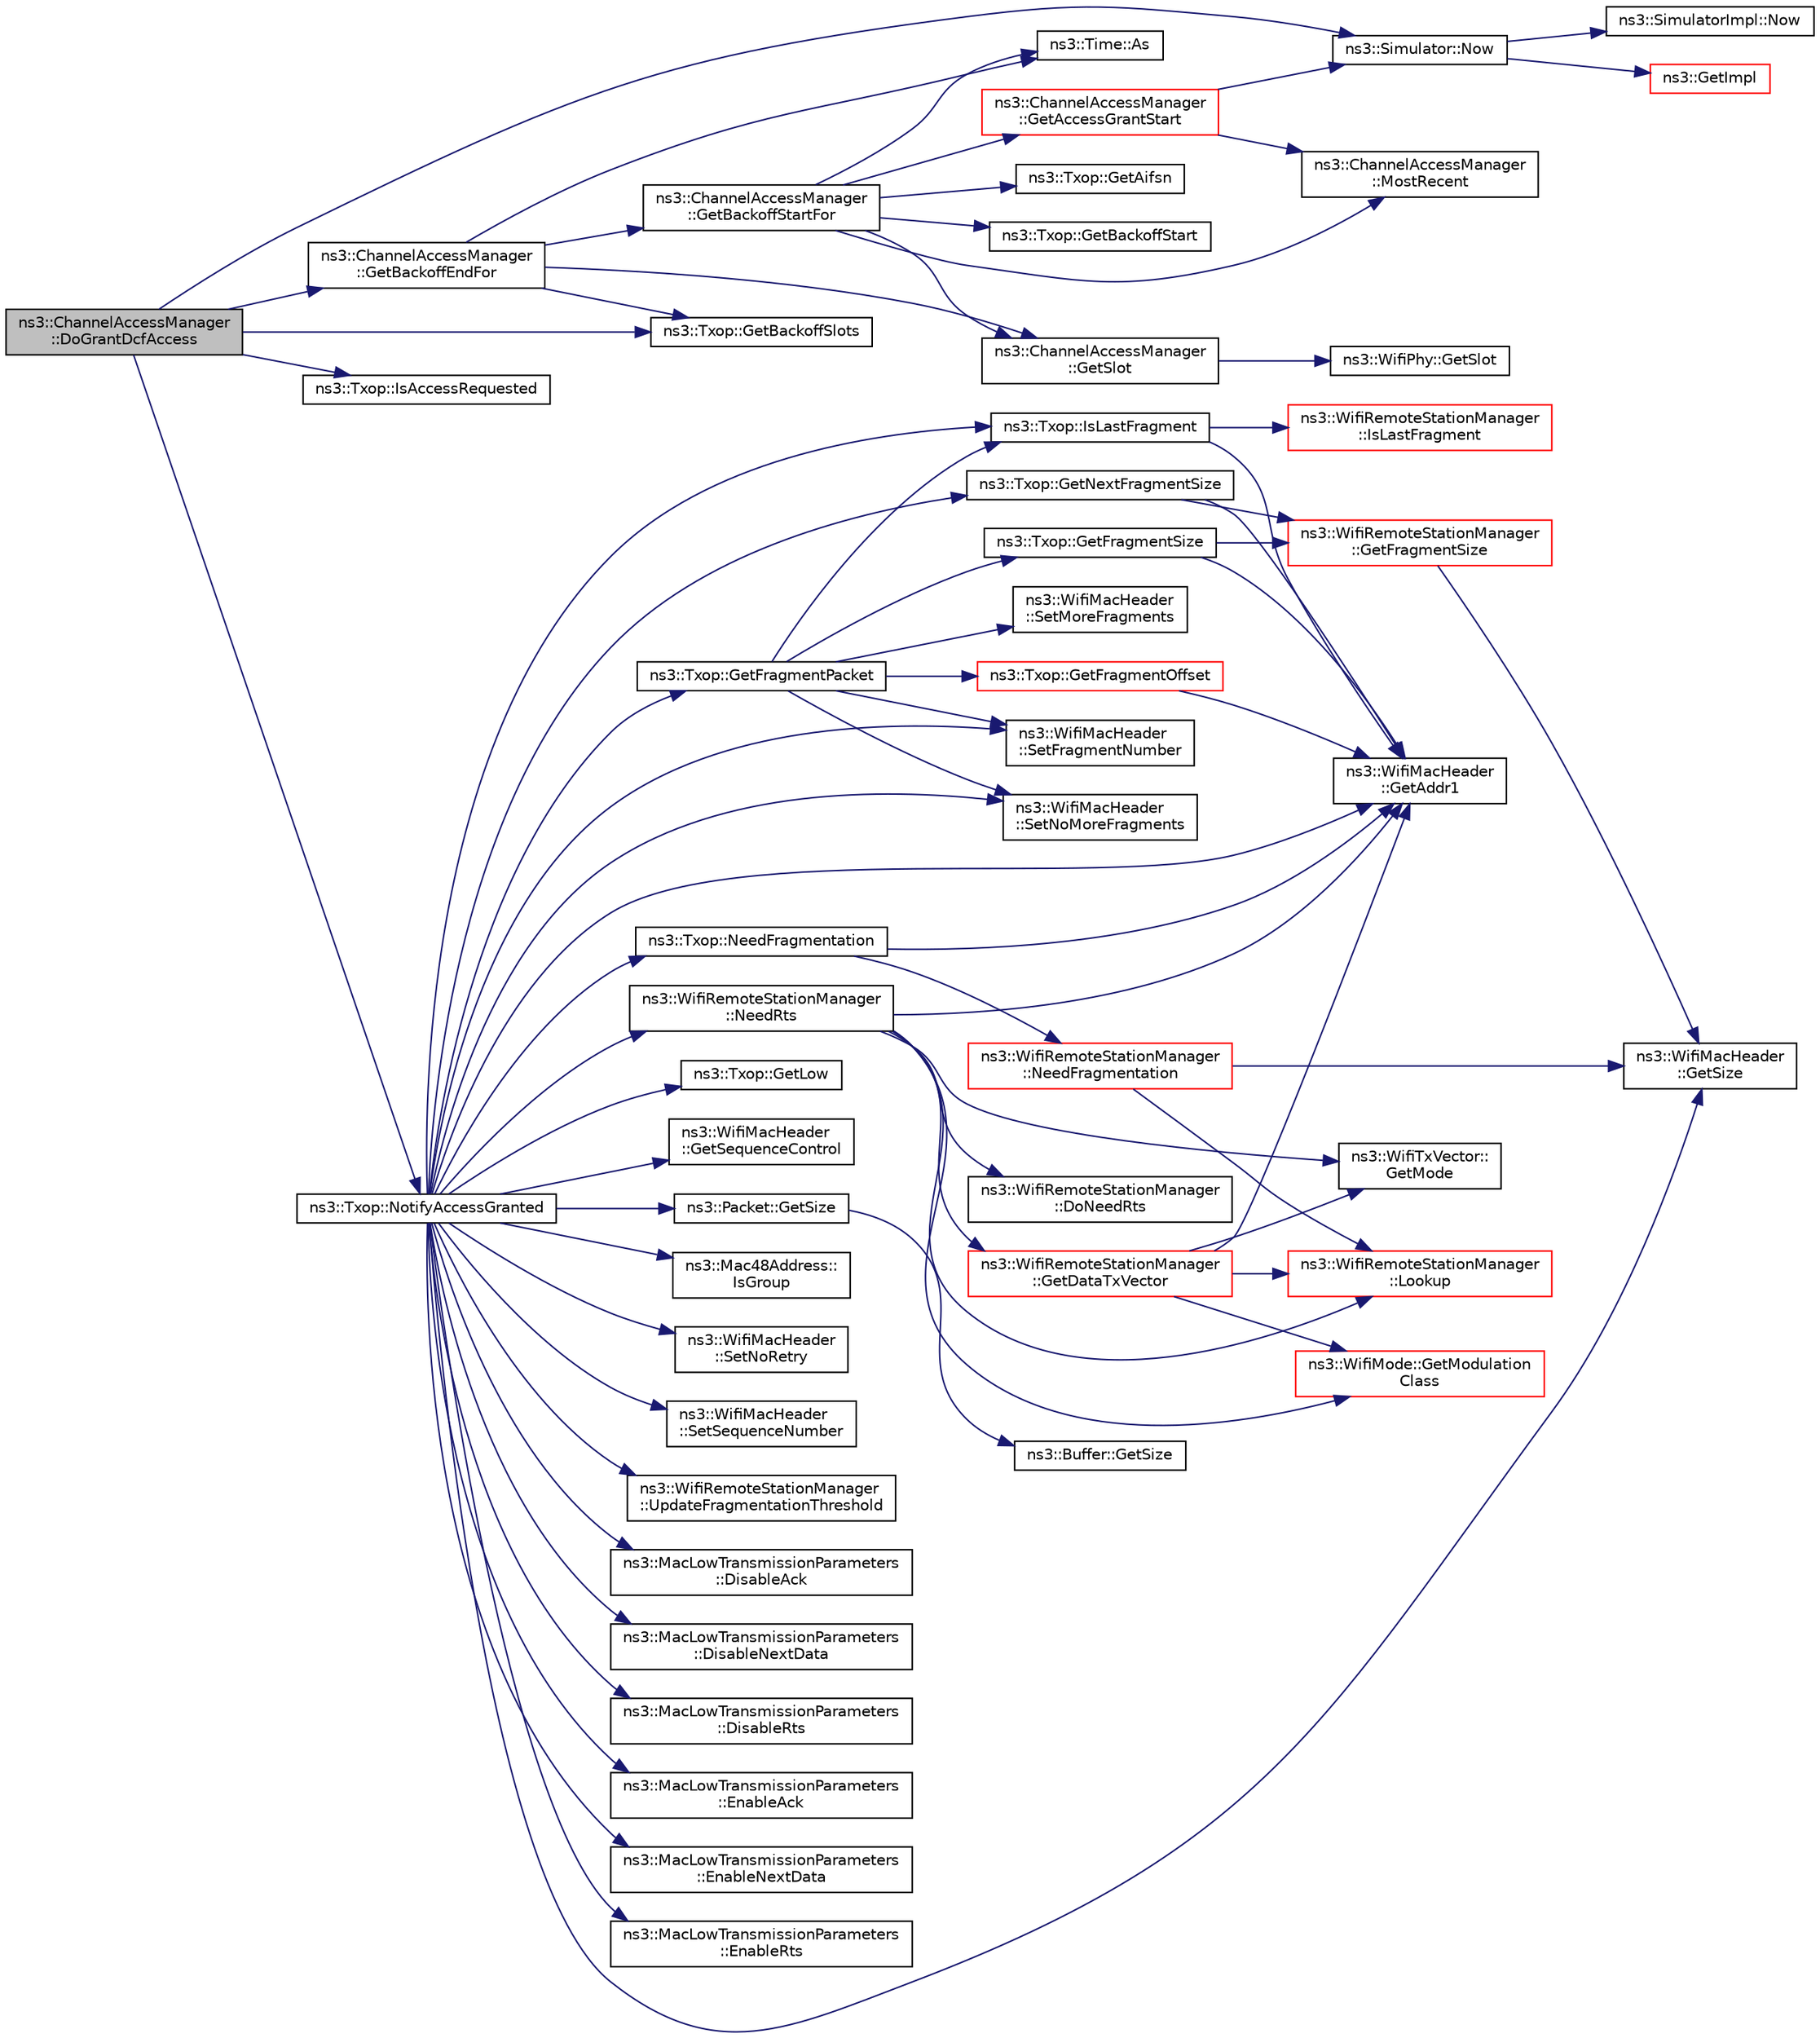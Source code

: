 digraph "ns3::ChannelAccessManager::DoGrantDcfAccess"
{
 // LATEX_PDF_SIZE
  edge [fontname="Helvetica",fontsize="10",labelfontname="Helvetica",labelfontsize="10"];
  node [fontname="Helvetica",fontsize="10",shape=record];
  rankdir="LR";
  Node1 [label="ns3::ChannelAccessManager\l::DoGrantDcfAccess",height=0.2,width=0.4,color="black", fillcolor="grey75", style="filled", fontcolor="black",tooltip="Grant access to Txop using DCF/EDCF contention rules."];
  Node1 -> Node2 [color="midnightblue",fontsize="10",style="solid",fontname="Helvetica"];
  Node2 [label="ns3::ChannelAccessManager\l::GetBackoffEndFor",height=0.2,width=0.4,color="black", fillcolor="white", style="filled",URL="$classns3_1_1_channel_access_manager.html#a1e38ecb70f2cbab09955d359fe642695",tooltip="Return the time when the backoff procedure ended (or will ended) for the given Txop."];
  Node2 -> Node3 [color="midnightblue",fontsize="10",style="solid",fontname="Helvetica"];
  Node3 [label="ns3::Time::As",height=0.2,width=0.4,color="black", fillcolor="white", style="filled",URL="$classns3_1_1_time.html#ad5198e31c2512226ca0e58b31fad7fd0",tooltip="Attach a unit to a Time, to facilitate output in a specific unit."];
  Node2 -> Node4 [color="midnightblue",fontsize="10",style="solid",fontname="Helvetica"];
  Node4 [label="ns3::Txop::GetBackoffSlots",height=0.2,width=0.4,color="black", fillcolor="white", style="filled",URL="$classns3_1_1_txop.html#adbf1c8e98b66df88c983bdfb61d77bab",tooltip="Return the current number of backoff slots."];
  Node2 -> Node5 [color="midnightblue",fontsize="10",style="solid",fontname="Helvetica"];
  Node5 [label="ns3::ChannelAccessManager\l::GetBackoffStartFor",height=0.2,width=0.4,color="black", fillcolor="white", style="filled",URL="$classns3_1_1_channel_access_manager.html#ae0a0f234530510cafd165d338fe21a53",tooltip="Return the time when the backoff procedure started for the given Txop."];
  Node5 -> Node3 [color="midnightblue",fontsize="10",style="solid",fontname="Helvetica"];
  Node5 -> Node6 [color="midnightblue",fontsize="10",style="solid",fontname="Helvetica"];
  Node6 [label="ns3::ChannelAccessManager\l::GetAccessGrantStart",height=0.2,width=0.4,color="red", fillcolor="white", style="filled",URL="$classns3_1_1_channel_access_manager.html#ad740b71c85f10fe714dcd94b621f9ae8",tooltip="Access will never be granted to the medium before the time returned by this method."];
  Node6 -> Node11 [color="midnightblue",fontsize="10",style="solid",fontname="Helvetica"];
  Node11 [label="ns3::ChannelAccessManager\l::MostRecent",height=0.2,width=0.4,color="black", fillcolor="white", style="filled",URL="$classns3_1_1_channel_access_manager.html#a0a12fc1acfbb7cf33a6304dbf53461d5",tooltip="Return the most recent time."];
  Node6 -> Node12 [color="midnightblue",fontsize="10",style="solid",fontname="Helvetica"];
  Node12 [label="ns3::Simulator::Now",height=0.2,width=0.4,color="black", fillcolor="white", style="filled",URL="$classns3_1_1_simulator.html#ac3178fa975b419f7875e7105be122800",tooltip="Return the current simulation virtual time."];
  Node12 -> Node13 [color="midnightblue",fontsize="10",style="solid",fontname="Helvetica"];
  Node13 [label="ns3::GetImpl",height=0.2,width=0.4,color="red", fillcolor="white", style="filled",URL="$group__simulator.html#ga42eb4eddad41528d4d99794a3dae3fd0",tooltip="Get the SimulatorImpl singleton."];
  Node12 -> Node61 [color="midnightblue",fontsize="10",style="solid",fontname="Helvetica"];
  Node61 [label="ns3::SimulatorImpl::Now",height=0.2,width=0.4,color="black", fillcolor="white", style="filled",URL="$classns3_1_1_simulator_impl.html#aa516c50060846adc6fd316e83ef0797c",tooltip="Return the current simulation virtual time."];
  Node5 -> Node62 [color="midnightblue",fontsize="10",style="solid",fontname="Helvetica"];
  Node62 [label="ns3::Txop::GetAifsn",height=0.2,width=0.4,color="black", fillcolor="white", style="filled",URL="$classns3_1_1_txop.html#af15b04ad0c613024ed1f98d0eaca2cd8",tooltip="Return the number of slots that make up an AIFS."];
  Node5 -> Node63 [color="midnightblue",fontsize="10",style="solid",fontname="Helvetica"];
  Node63 [label="ns3::Txop::GetBackoffStart",height=0.2,width=0.4,color="black", fillcolor="white", style="filled",URL="$classns3_1_1_txop.html#ac32c32cad805e04543a03cbefb3315e9",tooltip="Return the time when the backoff procedure started."];
  Node5 -> Node64 [color="midnightblue",fontsize="10",style="solid",fontname="Helvetica"];
  Node64 [label="ns3::ChannelAccessManager\l::GetSlot",height=0.2,width=0.4,color="black", fillcolor="white", style="filled",URL="$classns3_1_1_channel_access_manager.html#aa8c4231cb0442e2467e03076f3b1ffbd",tooltip="Return the slot duration for this PHY."];
  Node64 -> Node65 [color="midnightblue",fontsize="10",style="solid",fontname="Helvetica"];
  Node65 [label="ns3::WifiPhy::GetSlot",height=0.2,width=0.4,color="black", fillcolor="white", style="filled",URL="$classns3_1_1_wifi_phy.html#a45aebffadf7a544761143b0c90d9f019",tooltip="Return the slot duration for this PHY."];
  Node5 -> Node11 [color="midnightblue",fontsize="10",style="solid",fontname="Helvetica"];
  Node2 -> Node64 [color="midnightblue",fontsize="10",style="solid",fontname="Helvetica"];
  Node1 -> Node4 [color="midnightblue",fontsize="10",style="solid",fontname="Helvetica"];
  Node1 -> Node66 [color="midnightblue",fontsize="10",style="solid",fontname="Helvetica"];
  Node66 [label="ns3::Txop::IsAccessRequested",height=0.2,width=0.4,color="black", fillcolor="white", style="filled",URL="$classns3_1_1_txop.html#a059dde2be359c89c2b9b38cd191f7eee",tooltip=" "];
  Node1 -> Node67 [color="midnightblue",fontsize="10",style="solid",fontname="Helvetica"];
  Node67 [label="ns3::Txop::NotifyAccessGranted",height=0.2,width=0.4,color="black", fillcolor="white", style="filled",URL="$classns3_1_1_txop.html#ad00c94d57c2d4df4ff1f0a8064805b65",tooltip="Notify the Txop that access has been granted."];
  Node67 -> Node68 [color="midnightblue",fontsize="10",style="solid",fontname="Helvetica"];
  Node68 [label="ns3::MacLowTransmissionParameters\l::DisableAck",height=0.2,width=0.4,color="black", fillcolor="white", style="filled",URL="$classns3_1_1_mac_low_transmission_parameters.html#ae09e5316ed859ddca19bfbaec3b07704",tooltip="Do not wait for Ack after data transmission."];
  Node67 -> Node69 [color="midnightblue",fontsize="10",style="solid",fontname="Helvetica"];
  Node69 [label="ns3::MacLowTransmissionParameters\l::DisableNextData",height=0.2,width=0.4,color="black", fillcolor="white", style="filled",URL="$classns3_1_1_mac_low_transmission_parameters.html#a6944fa0c62fd004c94b845ba1b474b87",tooltip="Do not attempt to send data burst after current transmission."];
  Node67 -> Node70 [color="midnightblue",fontsize="10",style="solid",fontname="Helvetica"];
  Node70 [label="ns3::MacLowTransmissionParameters\l::DisableRts",height=0.2,width=0.4,color="black", fillcolor="white", style="filled",URL="$classns3_1_1_mac_low_transmission_parameters.html#a18b2f706b138952bc351538e59b723f4",tooltip="Do not send RTS and wait for CTS before sending data."];
  Node67 -> Node71 [color="midnightblue",fontsize="10",style="solid",fontname="Helvetica"];
  Node71 [label="ns3::MacLowTransmissionParameters\l::EnableAck",height=0.2,width=0.4,color="black", fillcolor="white", style="filled",URL="$classns3_1_1_mac_low_transmission_parameters.html#aa2db70f6786b7d0b9d9cc453b2292f2b",tooltip="Wait ACKTimeout for an Ack."];
  Node67 -> Node72 [color="midnightblue",fontsize="10",style="solid",fontname="Helvetica"];
  Node72 [label="ns3::MacLowTransmissionParameters\l::EnableNextData",height=0.2,width=0.4,color="black", fillcolor="white", style="filled",URL="$classns3_1_1_mac_low_transmission_parameters.html#a33fc05383c3f611ca1be7d33a01a1774",tooltip=" "];
  Node67 -> Node73 [color="midnightblue",fontsize="10",style="solid",fontname="Helvetica"];
  Node73 [label="ns3::MacLowTransmissionParameters\l::EnableRts",height=0.2,width=0.4,color="black", fillcolor="white", style="filled",URL="$classns3_1_1_mac_low_transmission_parameters.html#a119d03769cf51e528d03f686c6bd8ed5",tooltip="Send a RTS, and wait CTSTimeout for a CTS."];
  Node67 -> Node74 [color="midnightblue",fontsize="10",style="solid",fontname="Helvetica"];
  Node74 [label="ns3::WifiMacHeader\l::GetAddr1",height=0.2,width=0.4,color="black", fillcolor="white", style="filled",URL="$classns3_1_1_wifi_mac_header.html#aa1c4acbda4ace9f7a920c97d71bdd097",tooltip="Return the address in the Address 1 field."];
  Node67 -> Node75 [color="midnightblue",fontsize="10",style="solid",fontname="Helvetica"];
  Node75 [label="ns3::Txop::GetFragmentPacket",height=0.2,width=0.4,color="black", fillcolor="white", style="filled",URL="$classns3_1_1_txop.html#acbee837cde9dcbe14da37677fa5a395c",tooltip="Get the next fragment from the packet with appropriate Wifi header for the fragment."];
  Node75 -> Node76 [color="midnightblue",fontsize="10",style="solid",fontname="Helvetica"];
  Node76 [label="ns3::Txop::GetFragmentOffset",height=0.2,width=0.4,color="red", fillcolor="white", style="filled",URL="$classns3_1_1_txop.html#af8ed1fa9ec5f8a221297a1d010babc62",tooltip="Calculate the offset for the current fragment."];
  Node76 -> Node74 [color="midnightblue",fontsize="10",style="solid",fontname="Helvetica"];
  Node75 -> Node82 [color="midnightblue",fontsize="10",style="solid",fontname="Helvetica"];
  Node82 [label="ns3::Txop::GetFragmentSize",height=0.2,width=0.4,color="black", fillcolor="white", style="filled",URL="$classns3_1_1_txop.html#a9fd35597acbedb945f9b61c4fbe55b06",tooltip="Calculate the size of the current fragment."];
  Node82 -> Node74 [color="midnightblue",fontsize="10",style="solid",fontname="Helvetica"];
  Node82 -> Node83 [color="midnightblue",fontsize="10",style="solid",fontname="Helvetica"];
  Node83 [label="ns3::WifiRemoteStationManager\l::GetFragmentSize",height=0.2,width=0.4,color="red", fillcolor="white", style="filled",URL="$classns3_1_1_wifi_remote_station_manager.html#ae646308621e90ca3ae6ca6de3540cff2",tooltip=" "];
  Node83 -> Node81 [color="midnightblue",fontsize="10",style="solid",fontname="Helvetica"];
  Node81 [label="ns3::WifiMacHeader\l::GetSize",height=0.2,width=0.4,color="black", fillcolor="white", style="filled",URL="$classns3_1_1_wifi_mac_header.html#a5330ccda676bc7348bc633acc67df8fc",tooltip="Return the size of the WifiMacHeader in octets."];
  Node75 -> Node84 [color="midnightblue",fontsize="10",style="solid",fontname="Helvetica"];
  Node84 [label="ns3::Txop::IsLastFragment",height=0.2,width=0.4,color="black", fillcolor="white", style="filled",URL="$classns3_1_1_txop.html#a444d3edd92ae0b70b95f0be836050eea",tooltip="Check if the current fragment is the last fragment."];
  Node84 -> Node74 [color="midnightblue",fontsize="10",style="solid",fontname="Helvetica"];
  Node84 -> Node85 [color="midnightblue",fontsize="10",style="solid",fontname="Helvetica"];
  Node85 [label="ns3::WifiRemoteStationManager\l::IsLastFragment",height=0.2,width=0.4,color="red", fillcolor="white", style="filled",URL="$classns3_1_1_wifi_remote_station_manager.html#af88757b4d170e2aa444f8922c3b90503",tooltip=" "];
  Node75 -> Node86 [color="midnightblue",fontsize="10",style="solid",fontname="Helvetica"];
  Node86 [label="ns3::WifiMacHeader\l::SetFragmentNumber",height=0.2,width=0.4,color="black", fillcolor="white", style="filled",URL="$classns3_1_1_wifi_mac_header.html#ad11306bd3a2edf81346a14a9c4fe7388",tooltip="Set the fragment number of the header."];
  Node75 -> Node87 [color="midnightblue",fontsize="10",style="solid",fontname="Helvetica"];
  Node87 [label="ns3::WifiMacHeader\l::SetMoreFragments",height=0.2,width=0.4,color="black", fillcolor="white", style="filled",URL="$classns3_1_1_wifi_mac_header.html#abf2c196274eaa8ae637cab1730fe9e8a",tooltip="Set the More Fragment bit in the Frame Control field."];
  Node75 -> Node88 [color="midnightblue",fontsize="10",style="solid",fontname="Helvetica"];
  Node88 [label="ns3::WifiMacHeader\l::SetNoMoreFragments",height=0.2,width=0.4,color="black", fillcolor="white", style="filled",URL="$classns3_1_1_wifi_mac_header.html#a3898df5358df4247926b74175f2789c3",tooltip="Un-set the More Fragment bit in the Frame Control Field."];
  Node67 -> Node89 [color="midnightblue",fontsize="10",style="solid",fontname="Helvetica"];
  Node89 [label="ns3::Txop::GetLow",height=0.2,width=0.4,color="black", fillcolor="white", style="filled",URL="$classns3_1_1_txop.html#a34a0543a372e357fb7e9b9224a531ce3",tooltip="Return the MacLow associated with this Txop."];
  Node67 -> Node90 [color="midnightblue",fontsize="10",style="solid",fontname="Helvetica"];
  Node90 [label="ns3::Txop::GetNextFragmentSize",height=0.2,width=0.4,color="black", fillcolor="white", style="filled",URL="$classns3_1_1_txop.html#a165fb9a4651fa0380ec9b63e3669d8d0",tooltip="Calculate the size of the next fragment."];
  Node90 -> Node74 [color="midnightblue",fontsize="10",style="solid",fontname="Helvetica"];
  Node90 -> Node83 [color="midnightblue",fontsize="10",style="solid",fontname="Helvetica"];
  Node67 -> Node91 [color="midnightblue",fontsize="10",style="solid",fontname="Helvetica"];
  Node91 [label="ns3::WifiMacHeader\l::GetSequenceControl",height=0.2,width=0.4,color="black", fillcolor="white", style="filled",URL="$classns3_1_1_wifi_mac_header.html#ad4af293cb29d73a7661a93099e363b56",tooltip="Return the raw Sequence Control field."];
  Node67 -> Node92 [color="midnightblue",fontsize="10",style="solid",fontname="Helvetica"];
  Node92 [label="ns3::Packet::GetSize",height=0.2,width=0.4,color="black", fillcolor="white", style="filled",URL="$classns3_1_1_packet.html#afff7cb1ff518ee6dc0d424e10a5ad6ec",tooltip="Returns the the size in bytes of the packet (including the zero-filled initial payload)."];
  Node92 -> Node93 [color="midnightblue",fontsize="10",style="solid",fontname="Helvetica"];
  Node93 [label="ns3::Buffer::GetSize",height=0.2,width=0.4,color="black", fillcolor="white", style="filled",URL="$classns3_1_1_buffer.html#a60c9172d2b102f8856c81b2126c8b209",tooltip=" "];
  Node67 -> Node81 [color="midnightblue",fontsize="10",style="solid",fontname="Helvetica"];
  Node67 -> Node94 [color="midnightblue",fontsize="10",style="solid",fontname="Helvetica"];
  Node94 [label="ns3::Mac48Address::\lIsGroup",height=0.2,width=0.4,color="black", fillcolor="white", style="filled",URL="$classns3_1_1_mac48_address.html#a56fbd59ebf507db02609a1e77c7c4656",tooltip=" "];
  Node67 -> Node84 [color="midnightblue",fontsize="10",style="solid",fontname="Helvetica"];
  Node67 -> Node95 [color="midnightblue",fontsize="10",style="solid",fontname="Helvetica"];
  Node95 [label="ns3::Txop::NeedFragmentation",height=0.2,width=0.4,color="black", fillcolor="white", style="filled",URL="$classns3_1_1_txop.html#aad5c49fdd40d8ef207d7845458227396",tooltip="Check if the current packet should be fragmented."];
  Node95 -> Node74 [color="midnightblue",fontsize="10",style="solid",fontname="Helvetica"];
  Node95 -> Node96 [color="midnightblue",fontsize="10",style="solid",fontname="Helvetica"];
  Node96 [label="ns3::WifiRemoteStationManager\l::NeedFragmentation",height=0.2,width=0.4,color="red", fillcolor="white", style="filled",URL="$classns3_1_1_wifi_remote_station_manager.html#a42ff3d9a0bf8c3e612271a317aa052be",tooltip=" "];
  Node96 -> Node81 [color="midnightblue",fontsize="10",style="solid",fontname="Helvetica"];
  Node96 -> Node98 [color="midnightblue",fontsize="10",style="solid",fontname="Helvetica"];
  Node98 [label="ns3::WifiRemoteStationManager\l::Lookup",height=0.2,width=0.4,color="red", fillcolor="white", style="filled",URL="$classns3_1_1_wifi_remote_station_manager.html#a230ec2422481af84c0e2a8dcc1ccb630",tooltip="Return the station associated with the given address."];
  Node67 -> Node108 [color="midnightblue",fontsize="10",style="solid",fontname="Helvetica"];
  Node108 [label="ns3::WifiRemoteStationManager\l::NeedRts",height=0.2,width=0.4,color="black", fillcolor="white", style="filled",URL="$classns3_1_1_wifi_remote_station_manager.html#a39ace4bf721e87a345bcd650f990ae3c",tooltip=" "];
  Node108 -> Node109 [color="midnightblue",fontsize="10",style="solid",fontname="Helvetica"];
  Node109 [label="ns3::WifiRemoteStationManager\l::DoNeedRts",height=0.2,width=0.4,color="black", fillcolor="white", style="filled",URL="$classns3_1_1_wifi_remote_station_manager.html#a2912c8701869e99540d44bb8018c322c",tooltip=" "];
  Node108 -> Node74 [color="midnightblue",fontsize="10",style="solid",fontname="Helvetica"];
  Node108 -> Node110 [color="midnightblue",fontsize="10",style="solid",fontname="Helvetica"];
  Node110 [label="ns3::WifiRemoteStationManager\l::GetDataTxVector",height=0.2,width=0.4,color="red", fillcolor="white", style="filled",URL="$classns3_1_1_wifi_remote_station_manager.html#a694863b2c3093952b2629e5a2d341a75",tooltip=" "];
  Node110 -> Node74 [color="midnightblue",fontsize="10",style="solid",fontname="Helvetica"];
  Node110 -> Node122 [color="midnightblue",fontsize="10",style="solid",fontname="Helvetica"];
  Node122 [label="ns3::WifiTxVector::\lGetMode",height=0.2,width=0.4,color="black", fillcolor="white", style="filled",URL="$classns3_1_1_wifi_tx_vector.html#a47d0b3ae3c7de8817626469f5fe1be6a",tooltip="If this TX vector is associated with an SU PPDU, return the selected payload transmission mode."];
  Node110 -> Node113 [color="midnightblue",fontsize="10",style="solid",fontname="Helvetica"];
  Node113 [label="ns3::WifiMode::GetModulation\lClass",height=0.2,width=0.4,color="red", fillcolor="white", style="filled",URL="$classns3_1_1_wifi_mode.html#a67e1664cac501221b63a2be307184cc9",tooltip=" "];
  Node110 -> Node98 [color="midnightblue",fontsize="10",style="solid",fontname="Helvetica"];
  Node108 -> Node122 [color="midnightblue",fontsize="10",style="solid",fontname="Helvetica"];
  Node108 -> Node113 [color="midnightblue",fontsize="10",style="solid",fontname="Helvetica"];
  Node108 -> Node98 [color="midnightblue",fontsize="10",style="solid",fontname="Helvetica"];
  Node67 -> Node86 [color="midnightblue",fontsize="10",style="solid",fontname="Helvetica"];
  Node67 -> Node88 [color="midnightblue",fontsize="10",style="solid",fontname="Helvetica"];
  Node67 -> Node143 [color="midnightblue",fontsize="10",style="solid",fontname="Helvetica"];
  Node143 [label="ns3::WifiMacHeader\l::SetNoRetry",height=0.2,width=0.4,color="black", fillcolor="white", style="filled",URL="$classns3_1_1_wifi_mac_header.html#a2dbe5e569e783f6d975c13daf3015f12",tooltip="Un-set the Retry bit in the Frame Control field."];
  Node67 -> Node144 [color="midnightblue",fontsize="10",style="solid",fontname="Helvetica"];
  Node144 [label="ns3::WifiMacHeader\l::SetSequenceNumber",height=0.2,width=0.4,color="black", fillcolor="white", style="filled",URL="$classns3_1_1_wifi_mac_header.html#a51634924960a25606596916eabdcc12e",tooltip="Set the sequence number of the header."];
  Node67 -> Node145 [color="midnightblue",fontsize="10",style="solid",fontname="Helvetica"];
  Node145 [label="ns3::WifiRemoteStationManager\l::UpdateFragmentationThreshold",height=0.2,width=0.4,color="black", fillcolor="white", style="filled",URL="$classns3_1_1_wifi_remote_station_manager.html#a7418b5958ff90c62a88539443dfc90dc",tooltip="Typically called to update the fragmentation threshold at the start of a new transmission."];
  Node1 -> Node12 [color="midnightblue",fontsize="10",style="solid",fontname="Helvetica"];
}
